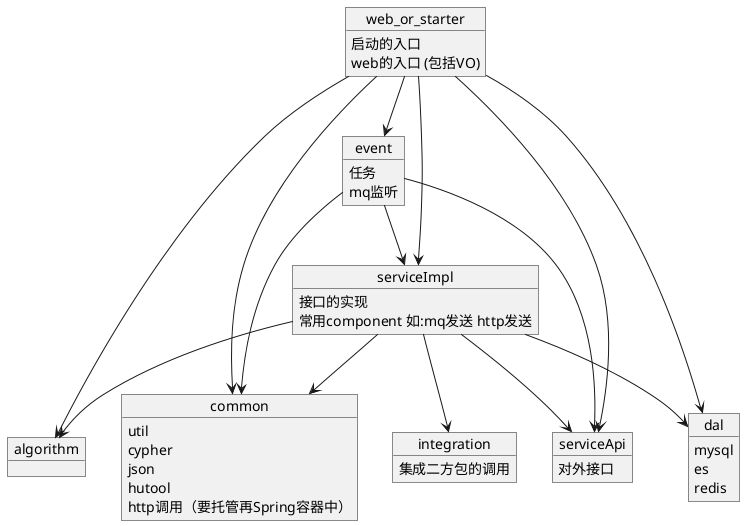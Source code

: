 @startuml
object algorithm
object integration{
    集成二方包的调用
}
object common{
util
cypher
json
hutool
http调用（要托管再Spring容器中）
}
object event{
任务
mq监听
}
object serviceApi{
对外接口
}
object serviceImpl{
接口的实现
常用component 如:mq发送 http发送
}
object dal{
mysql
es
redis
}
object web_or_starter{
启动的入口
web的入口 (包括VO)
}

web_or_starter --> dal
web_or_starter --> serviceApi
web_or_starter --> serviceImpl
web_or_starter --> event
web_or_starter --> common
web_or_starter --> algorithm

serviceImpl --> serviceApi
serviceImpl --> dal
serviceImpl --> common
serviceImpl --> algorithm
serviceImpl --> integration

event --> serviceApi
event --> serviceImpl
event --> common


@enduml
